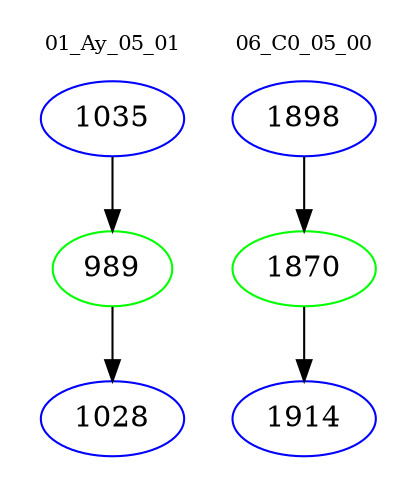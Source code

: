 digraph{
subgraph cluster_0 {
color = white
label = "01_Ay_05_01";
fontsize=10;
T0_1035 [label="1035", color="blue"]
T0_1035 -> T0_989 [color="black"]
T0_989 [label="989", color="green"]
T0_989 -> T0_1028 [color="black"]
T0_1028 [label="1028", color="blue"]
}
subgraph cluster_1 {
color = white
label = "06_C0_05_00";
fontsize=10;
T1_1898 [label="1898", color="blue"]
T1_1898 -> T1_1870 [color="black"]
T1_1870 [label="1870", color="green"]
T1_1870 -> T1_1914 [color="black"]
T1_1914 [label="1914", color="blue"]
}
}
